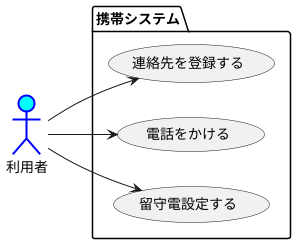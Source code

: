 @startuml ユースケース図
left to right direction
actor 利用者  #Aqua;line:Blue;line.bold;
package 携帯システム {
usecase 連絡先を登録する
usecase 電話をかける
usecase 留守電設定する
}
利用者 --> 連絡先を登録する
利用者 --> 電話をかける
利用者 --> 留守電設定する
@enduml
